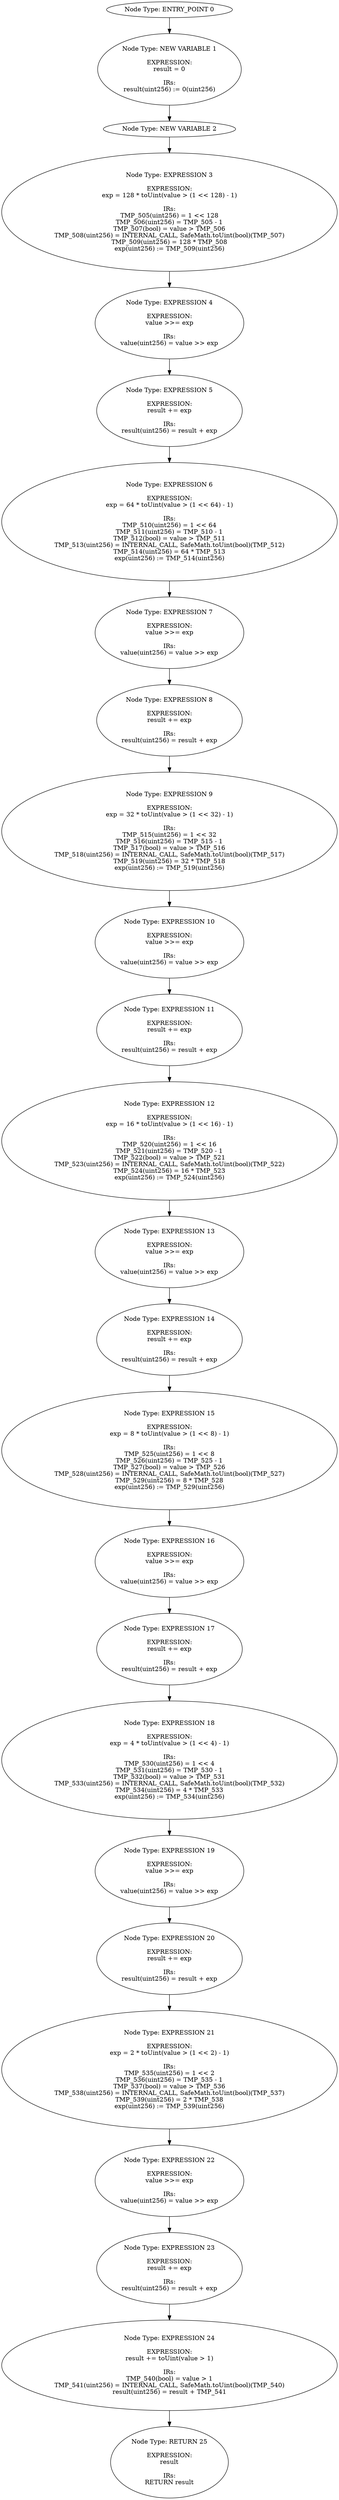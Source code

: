 digraph{
0[label="Node Type: ENTRY_POINT 0
"];
0->1;
1[label="Node Type: NEW VARIABLE 1

EXPRESSION:
result = 0

IRs:
result(uint256) := 0(uint256)"];
1->2;
2[label="Node Type: NEW VARIABLE 2
"];
2->3;
3[label="Node Type: EXPRESSION 3

EXPRESSION:
exp = 128 * toUint(value > (1 << 128) - 1)

IRs:
TMP_505(uint256) = 1 << 128
TMP_506(uint256) = TMP_505 - 1
TMP_507(bool) = value > TMP_506
TMP_508(uint256) = INTERNAL_CALL, SafeMath.toUint(bool)(TMP_507)
TMP_509(uint256) = 128 * TMP_508
exp(uint256) := TMP_509(uint256)"];
3->4;
4[label="Node Type: EXPRESSION 4

EXPRESSION:
value >>= exp

IRs:
value(uint256) = value >> exp"];
4->5;
5[label="Node Type: EXPRESSION 5

EXPRESSION:
result += exp

IRs:
result(uint256) = result + exp"];
5->6;
6[label="Node Type: EXPRESSION 6

EXPRESSION:
exp = 64 * toUint(value > (1 << 64) - 1)

IRs:
TMP_510(uint256) = 1 << 64
TMP_511(uint256) = TMP_510 - 1
TMP_512(bool) = value > TMP_511
TMP_513(uint256) = INTERNAL_CALL, SafeMath.toUint(bool)(TMP_512)
TMP_514(uint256) = 64 * TMP_513
exp(uint256) := TMP_514(uint256)"];
6->7;
7[label="Node Type: EXPRESSION 7

EXPRESSION:
value >>= exp

IRs:
value(uint256) = value >> exp"];
7->8;
8[label="Node Type: EXPRESSION 8

EXPRESSION:
result += exp

IRs:
result(uint256) = result + exp"];
8->9;
9[label="Node Type: EXPRESSION 9

EXPRESSION:
exp = 32 * toUint(value > (1 << 32) - 1)

IRs:
TMP_515(uint256) = 1 << 32
TMP_516(uint256) = TMP_515 - 1
TMP_517(bool) = value > TMP_516
TMP_518(uint256) = INTERNAL_CALL, SafeMath.toUint(bool)(TMP_517)
TMP_519(uint256) = 32 * TMP_518
exp(uint256) := TMP_519(uint256)"];
9->10;
10[label="Node Type: EXPRESSION 10

EXPRESSION:
value >>= exp

IRs:
value(uint256) = value >> exp"];
10->11;
11[label="Node Type: EXPRESSION 11

EXPRESSION:
result += exp

IRs:
result(uint256) = result + exp"];
11->12;
12[label="Node Type: EXPRESSION 12

EXPRESSION:
exp = 16 * toUint(value > (1 << 16) - 1)

IRs:
TMP_520(uint256) = 1 << 16
TMP_521(uint256) = TMP_520 - 1
TMP_522(bool) = value > TMP_521
TMP_523(uint256) = INTERNAL_CALL, SafeMath.toUint(bool)(TMP_522)
TMP_524(uint256) = 16 * TMP_523
exp(uint256) := TMP_524(uint256)"];
12->13;
13[label="Node Type: EXPRESSION 13

EXPRESSION:
value >>= exp

IRs:
value(uint256) = value >> exp"];
13->14;
14[label="Node Type: EXPRESSION 14

EXPRESSION:
result += exp

IRs:
result(uint256) = result + exp"];
14->15;
15[label="Node Type: EXPRESSION 15

EXPRESSION:
exp = 8 * toUint(value > (1 << 8) - 1)

IRs:
TMP_525(uint256) = 1 << 8
TMP_526(uint256) = TMP_525 - 1
TMP_527(bool) = value > TMP_526
TMP_528(uint256) = INTERNAL_CALL, SafeMath.toUint(bool)(TMP_527)
TMP_529(uint256) = 8 * TMP_528
exp(uint256) := TMP_529(uint256)"];
15->16;
16[label="Node Type: EXPRESSION 16

EXPRESSION:
value >>= exp

IRs:
value(uint256) = value >> exp"];
16->17;
17[label="Node Type: EXPRESSION 17

EXPRESSION:
result += exp

IRs:
result(uint256) = result + exp"];
17->18;
18[label="Node Type: EXPRESSION 18

EXPRESSION:
exp = 4 * toUint(value > (1 << 4) - 1)

IRs:
TMP_530(uint256) = 1 << 4
TMP_531(uint256) = TMP_530 - 1
TMP_532(bool) = value > TMP_531
TMP_533(uint256) = INTERNAL_CALL, SafeMath.toUint(bool)(TMP_532)
TMP_534(uint256) = 4 * TMP_533
exp(uint256) := TMP_534(uint256)"];
18->19;
19[label="Node Type: EXPRESSION 19

EXPRESSION:
value >>= exp

IRs:
value(uint256) = value >> exp"];
19->20;
20[label="Node Type: EXPRESSION 20

EXPRESSION:
result += exp

IRs:
result(uint256) = result + exp"];
20->21;
21[label="Node Type: EXPRESSION 21

EXPRESSION:
exp = 2 * toUint(value > (1 << 2) - 1)

IRs:
TMP_535(uint256) = 1 << 2
TMP_536(uint256) = TMP_535 - 1
TMP_537(bool) = value > TMP_536
TMP_538(uint256) = INTERNAL_CALL, SafeMath.toUint(bool)(TMP_537)
TMP_539(uint256) = 2 * TMP_538
exp(uint256) := TMP_539(uint256)"];
21->22;
22[label="Node Type: EXPRESSION 22

EXPRESSION:
value >>= exp

IRs:
value(uint256) = value >> exp"];
22->23;
23[label="Node Type: EXPRESSION 23

EXPRESSION:
result += exp

IRs:
result(uint256) = result + exp"];
23->24;
24[label="Node Type: EXPRESSION 24

EXPRESSION:
result += toUint(value > 1)

IRs:
TMP_540(bool) = value > 1
TMP_541(uint256) = INTERNAL_CALL, SafeMath.toUint(bool)(TMP_540)
result(uint256) = result + TMP_541"];
24->25;
25[label="Node Type: RETURN 25

EXPRESSION:
result

IRs:
RETURN result"];
}
